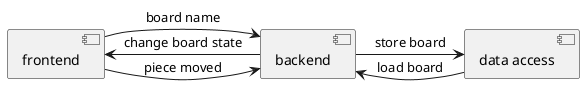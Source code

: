 @startuml

[frontend] -> [backend] : piece moved
[frontend] -> [backend] : board name
[frontend] <- [backend] : change board state

[backend] -> [data access] : store board
[backend] <- [data access] : load board

@enduml